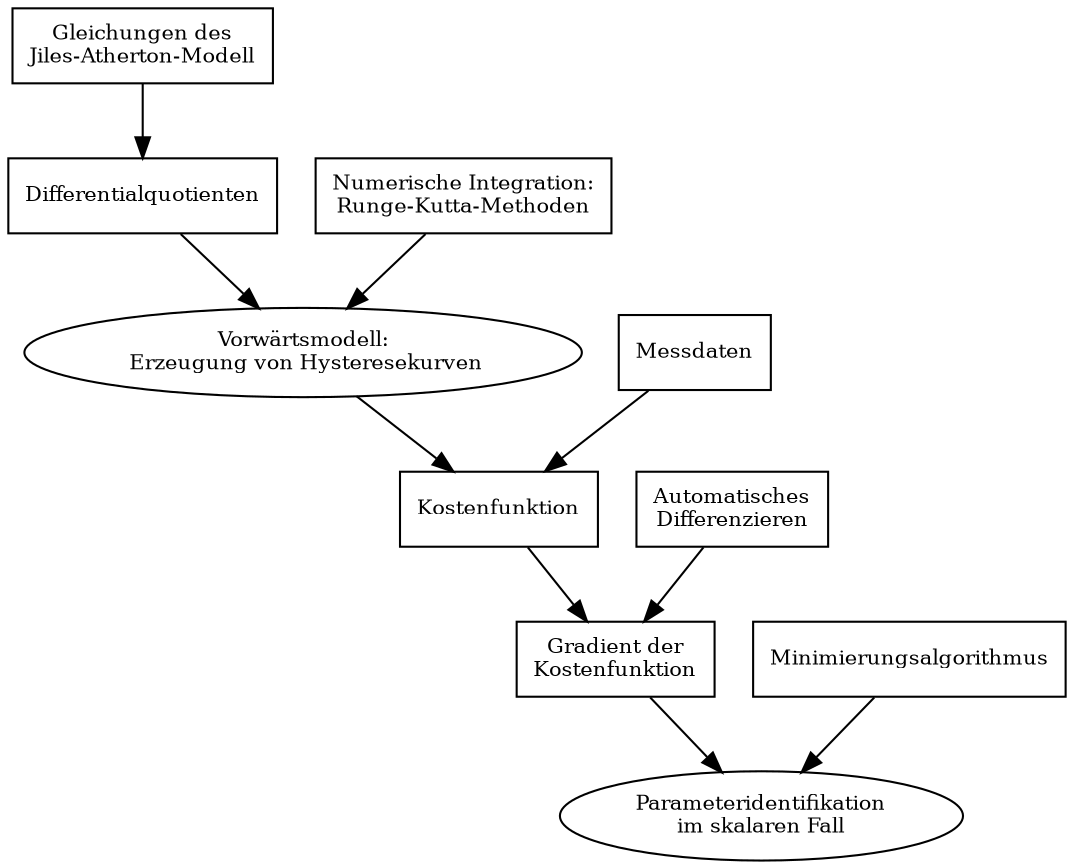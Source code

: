 digraph vorgehen {
	node[shape=box, fontsize=10];
	equations [shape=box, label="Gleichungen des\nJiles-Atherton-Modell"];
	d_quotients [shape=box, label="Differentialquotienten"];
	integration [shape=box, label="Numerische Integration:\nRunge-Kutta-Methoden"];
	forward [shape=ellipse, label="Vorwärtsmodell:\n Erzeugung von Hysteresekurven"];
	data [shape=box, label="Messdaten"];
	cost [shape=box, label="Kostenfunktion"];
	ad [shape=box, label="Automatisches\nDifferenzieren"];
	grad [shape=box, label="Gradient der\nKostenfunktion"];
	opt [shape=box, label="Minimierungsalgorithmus"];
	scalar [shape=ellipse, label="Parameteridentifikation\nim skalaren Fall"];

	equations -> d_quotients;
	d_quotients -> forward;
	integration -> forward;
	forward -> cost;
	data -> cost;
	cost -> grad;
	ad -> grad;
	grad -> scalar;
	opt -> scalar;
}
